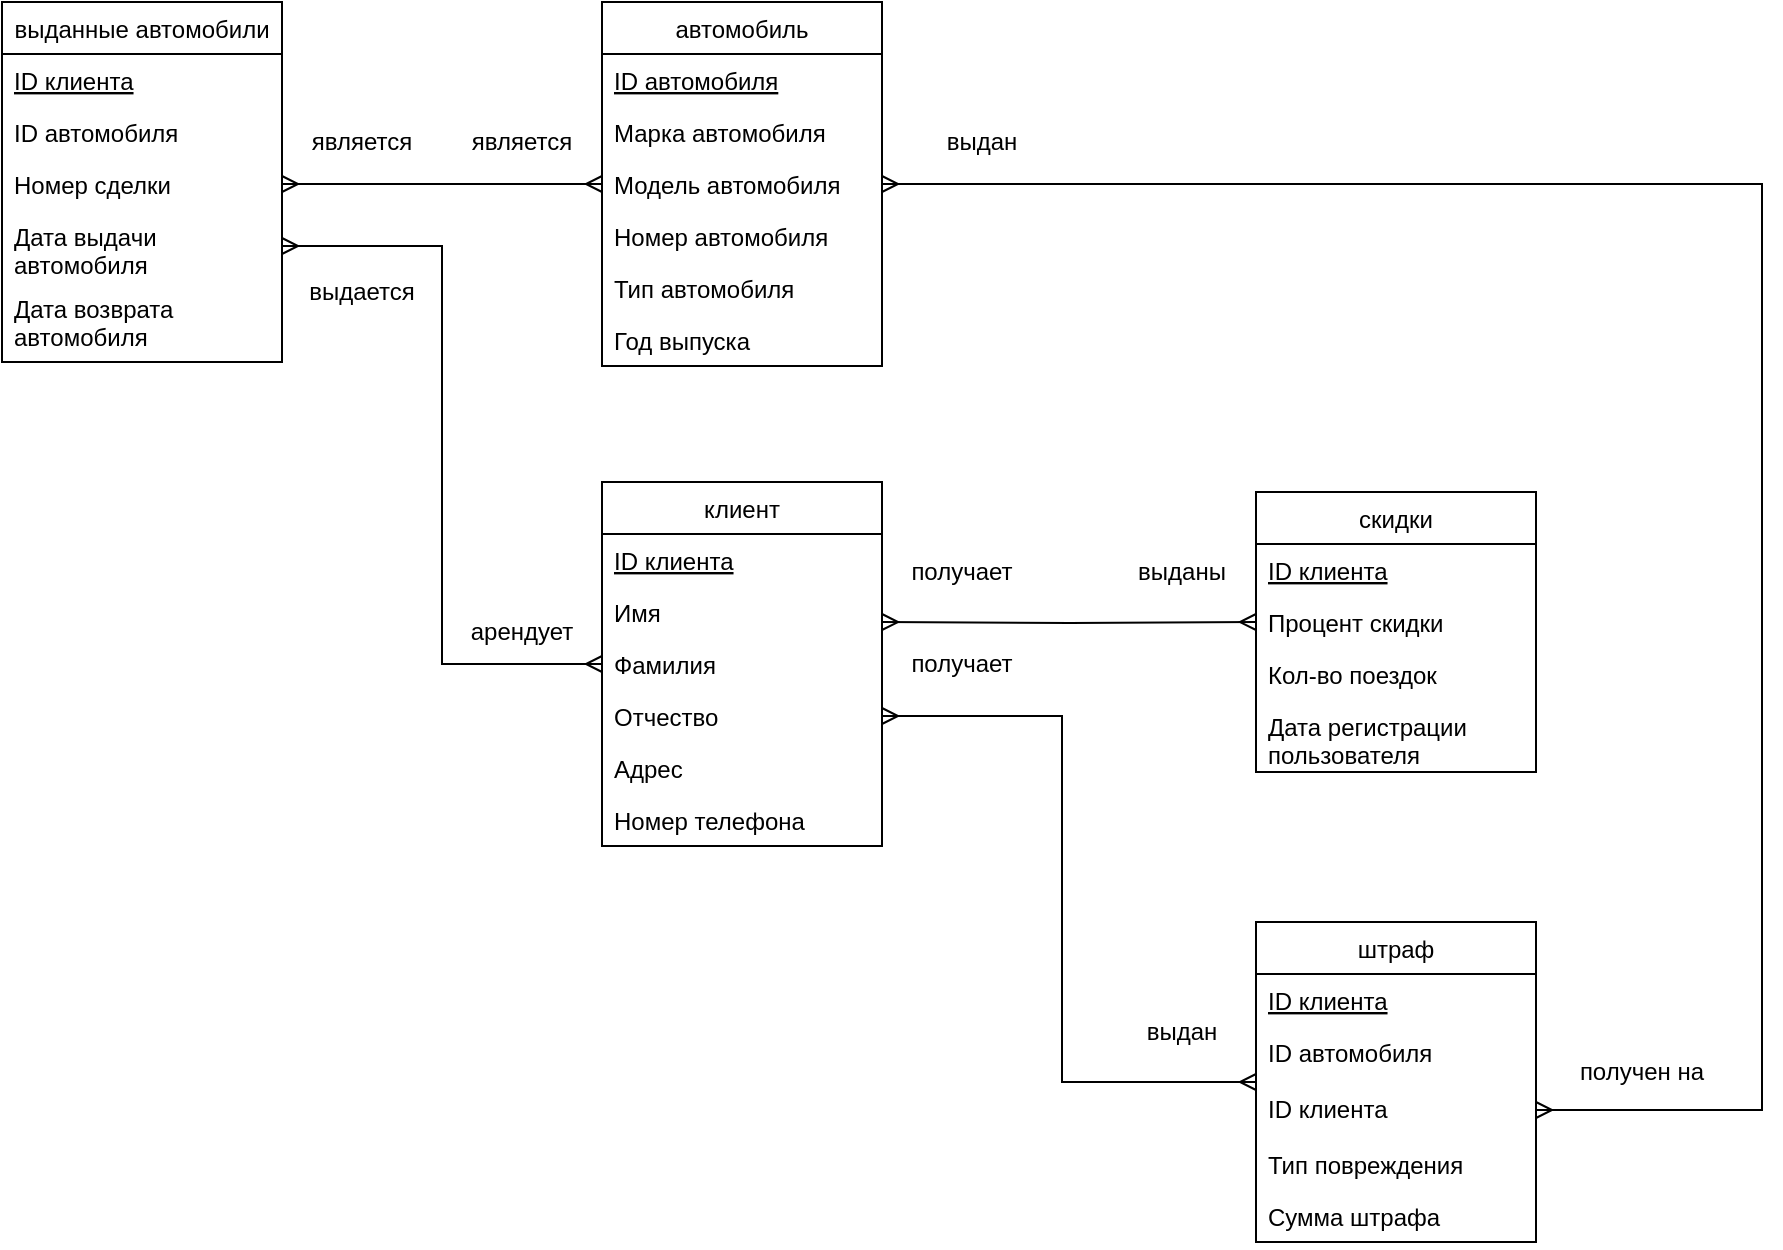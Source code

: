 <mxfile version="20.8.23" type="device"><diagram name="Страница 1" id="qD8CDFKzmHq4nJheiD8u"><mxGraphModel dx="1257" dy="671" grid="1" gridSize="10" guides="1" tooltips="1" connect="1" arrows="1" fold="1" page="1" pageScale="1" pageWidth="827" pageHeight="1169" math="0" shadow="0"><root><mxCell id="0"/><mxCell id="1" parent="0"/><mxCell id="JIK2Z5EQTDYxclbeLIyV-1" value="автомобиль" style="swimlane;fontStyle=0;childLayout=stackLayout;horizontal=1;startSize=26;fillColor=none;horizontalStack=0;resizeParent=1;resizeParentMax=0;resizeLast=0;collapsible=1;marginBottom=0;" vertex="1" parent="1"><mxGeometry x="360" y="110" width="140" height="182" as="geometry"/></mxCell><mxCell id="JIK2Z5EQTDYxclbeLIyV-2" value="ID автомобиля " style="text;strokeColor=none;fillColor=none;align=left;verticalAlign=top;spacingLeft=4;spacingRight=4;overflow=hidden;rotatable=0;points=[[0,0.5],[1,0.5]];portConstraint=eastwest;fontStyle=4" vertex="1" parent="JIK2Z5EQTDYxclbeLIyV-1"><mxGeometry y="26" width="140" height="26" as="geometry"/></mxCell><mxCell id="JIK2Z5EQTDYxclbeLIyV-5" value="Марка автомобиля" style="text;strokeColor=none;fillColor=none;align=left;verticalAlign=top;spacingLeft=4;spacingRight=4;overflow=hidden;rotatable=0;points=[[0,0.5],[1,0.5]];portConstraint=eastwest;" vertex="1" parent="JIK2Z5EQTDYxclbeLIyV-1"><mxGeometry y="52" width="140" height="26" as="geometry"/></mxCell><mxCell id="JIK2Z5EQTDYxclbeLIyV-4" value="Модель автомобиля " style="text;strokeColor=none;fillColor=none;align=left;verticalAlign=top;spacingLeft=4;spacingRight=4;overflow=hidden;rotatable=0;points=[[0,0.5],[1,0.5]];portConstraint=eastwest;" vertex="1" parent="JIK2Z5EQTDYxclbeLIyV-1"><mxGeometry y="78" width="140" height="26" as="geometry"/></mxCell><mxCell id="JIK2Z5EQTDYxclbeLIyV-3" value="Номер автомобиля" style="text;strokeColor=none;fillColor=none;align=left;verticalAlign=top;spacingLeft=4;spacingRight=4;overflow=hidden;rotatable=0;points=[[0,0.5],[1,0.5]];portConstraint=eastwest;" vertex="1" parent="JIK2Z5EQTDYxclbeLIyV-1"><mxGeometry y="104" width="140" height="26" as="geometry"/></mxCell><mxCell id="JIK2Z5EQTDYxclbeLIyV-7" value="Тип автомобиля" style="text;strokeColor=none;fillColor=none;align=left;verticalAlign=top;spacingLeft=4;spacingRight=4;overflow=hidden;rotatable=0;points=[[0,0.5],[1,0.5]];portConstraint=eastwest;" vertex="1" parent="JIK2Z5EQTDYxclbeLIyV-1"><mxGeometry y="130" width="140" height="26" as="geometry"/></mxCell><mxCell id="JIK2Z5EQTDYxclbeLIyV-6" value="Год выпуска" style="text;strokeColor=none;fillColor=none;align=left;verticalAlign=top;spacingLeft=4;spacingRight=4;overflow=hidden;rotatable=0;points=[[0,0.5],[1,0.5]];portConstraint=eastwest;" vertex="1" parent="JIK2Z5EQTDYxclbeLIyV-1"><mxGeometry y="156" width="140" height="26" as="geometry"/></mxCell><mxCell id="JIK2Z5EQTDYxclbeLIyV-8" value="клиент" style="swimlane;fontStyle=0;childLayout=stackLayout;horizontal=1;startSize=26;fillColor=none;horizontalStack=0;resizeParent=1;resizeParentMax=0;resizeLast=0;collapsible=1;marginBottom=0;" vertex="1" parent="1"><mxGeometry x="360" y="350" width="140" height="182" as="geometry"/></mxCell><mxCell id="JIK2Z5EQTDYxclbeLIyV-9" value="ID клиента " style="text;strokeColor=none;fillColor=none;align=left;verticalAlign=top;spacingLeft=4;spacingRight=4;overflow=hidden;rotatable=0;points=[[0,0.5],[1,0.5]];portConstraint=eastwest;fontStyle=4" vertex="1" parent="JIK2Z5EQTDYxclbeLIyV-8"><mxGeometry y="26" width="140" height="26" as="geometry"/></mxCell><mxCell id="JIK2Z5EQTDYxclbeLIyV-10" value="Имя" style="text;strokeColor=none;fillColor=none;align=left;verticalAlign=top;spacingLeft=4;spacingRight=4;overflow=hidden;rotatable=0;points=[[0,0.5],[1,0.5]];portConstraint=eastwest;" vertex="1" parent="JIK2Z5EQTDYxclbeLIyV-8"><mxGeometry y="52" width="140" height="26" as="geometry"/></mxCell><mxCell id="JIK2Z5EQTDYxclbeLIyV-11" value="Фамилия" style="text;strokeColor=none;fillColor=none;align=left;verticalAlign=top;spacingLeft=4;spacingRight=4;overflow=hidden;rotatable=0;points=[[0,0.5],[1,0.5]];portConstraint=eastwest;" vertex="1" parent="JIK2Z5EQTDYxclbeLIyV-8"><mxGeometry y="78" width="140" height="26" as="geometry"/></mxCell><mxCell id="JIK2Z5EQTDYxclbeLIyV-12" value="Отчество" style="text;strokeColor=none;fillColor=none;align=left;verticalAlign=top;spacingLeft=4;spacingRight=4;overflow=hidden;rotatable=0;points=[[0,0.5],[1,0.5]];portConstraint=eastwest;" vertex="1" parent="JIK2Z5EQTDYxclbeLIyV-8"><mxGeometry y="104" width="140" height="26" as="geometry"/></mxCell><mxCell id="JIK2Z5EQTDYxclbeLIyV-13" value="Адрес" style="text;strokeColor=none;fillColor=none;align=left;verticalAlign=top;spacingLeft=4;spacingRight=4;overflow=hidden;rotatable=0;points=[[0,0.5],[1,0.5]];portConstraint=eastwest;" vertex="1" parent="JIK2Z5EQTDYxclbeLIyV-8"><mxGeometry y="130" width="140" height="26" as="geometry"/></mxCell><mxCell id="JIK2Z5EQTDYxclbeLIyV-14" value="Номер телефона" style="text;strokeColor=none;fillColor=none;align=left;verticalAlign=top;spacingLeft=4;spacingRight=4;overflow=hidden;rotatable=0;points=[[0,0.5],[1,0.5]];portConstraint=eastwest;" vertex="1" parent="JIK2Z5EQTDYxclbeLIyV-8"><mxGeometry y="156" width="140" height="26" as="geometry"/></mxCell><mxCell id="JIK2Z5EQTDYxclbeLIyV-15" value="скидки" style="swimlane;fontStyle=0;childLayout=stackLayout;horizontal=1;startSize=26;fillColor=none;horizontalStack=0;resizeParent=1;resizeParentMax=0;resizeLast=0;collapsible=1;marginBottom=0;" vertex="1" parent="1"><mxGeometry x="687" y="355" width="140" height="140" as="geometry"/></mxCell><mxCell id="JIK2Z5EQTDYxclbeLIyV-16" value="ID клиента " style="text;strokeColor=none;fillColor=none;align=left;verticalAlign=top;spacingLeft=4;spacingRight=4;overflow=hidden;rotatable=0;points=[[0,0.5],[1,0.5]];portConstraint=eastwest;fontStyle=4" vertex="1" parent="JIK2Z5EQTDYxclbeLIyV-15"><mxGeometry y="26" width="140" height="26" as="geometry"/></mxCell><mxCell id="JIK2Z5EQTDYxclbeLIyV-17" value="Процент скидки" style="text;strokeColor=none;fillColor=none;align=left;verticalAlign=top;spacingLeft=4;spacingRight=4;overflow=hidden;rotatable=0;points=[[0,0.5],[1,0.5]];portConstraint=eastwest;" vertex="1" parent="JIK2Z5EQTDYxclbeLIyV-15"><mxGeometry y="52" width="140" height="26" as="geometry"/></mxCell><mxCell id="JIK2Z5EQTDYxclbeLIyV-18" value="Кол-во поездок" style="text;strokeColor=none;fillColor=none;align=left;verticalAlign=top;spacingLeft=4;spacingRight=4;overflow=hidden;rotatable=0;points=[[0,0.5],[1,0.5]];portConstraint=eastwest;" vertex="1" parent="JIK2Z5EQTDYxclbeLIyV-15"><mxGeometry y="78" width="140" height="26" as="geometry"/></mxCell><mxCell id="JIK2Z5EQTDYxclbeLIyV-19" value="Дата регистрации пользователя" style="text;strokeColor=none;fillColor=none;align=left;verticalAlign=top;spacingLeft=4;spacingRight=4;overflow=hidden;rotatable=0;points=[[0,0.5],[1,0.5]];portConstraint=eastwest;whiteSpace=wrap;" vertex="1" parent="JIK2Z5EQTDYxclbeLIyV-15"><mxGeometry y="104" width="140" height="36" as="geometry"/></mxCell><mxCell id="JIK2Z5EQTDYxclbeLIyV-42" style="edgeStyle=orthogonalEdgeStyle;rounded=0;orthogonalLoop=1;jettySize=auto;html=1;entryX=1;entryY=0.5;entryDx=0;entryDy=0;startArrow=ERmany;startFill=0;endArrow=ERmany;endFill=0;" edge="1" parent="1" source="JIK2Z5EQTDYxclbeLIyV-22" target="JIK2Z5EQTDYxclbeLIyV-12"><mxGeometry relative="1" as="geometry"><Array as="points"><mxPoint x="590" y="650"/><mxPoint x="590" y="467"/></Array></mxGeometry></mxCell><mxCell id="JIK2Z5EQTDYxclbeLIyV-22" value="штраф" style="swimlane;fontStyle=0;childLayout=stackLayout;horizontal=1;startSize=26;fillColor=none;horizontalStack=0;resizeParent=1;resizeParentMax=0;resizeLast=0;collapsible=1;marginBottom=0;" vertex="1" parent="1"><mxGeometry x="687" y="570" width="140" height="160" as="geometry"/></mxCell><mxCell id="JIK2Z5EQTDYxclbeLIyV-23" value="ID клиента " style="text;strokeColor=none;fillColor=none;align=left;verticalAlign=top;spacingLeft=4;spacingRight=4;overflow=hidden;rotatable=0;points=[[0,0.5],[1,0.5]];portConstraint=eastwest;fontStyle=4" vertex="1" parent="JIK2Z5EQTDYxclbeLIyV-22"><mxGeometry y="26" width="140" height="26" as="geometry"/></mxCell><mxCell id="JIK2Z5EQTDYxclbeLIyV-26" value="ID автомобиля" style="text;strokeColor=none;fillColor=none;align=left;verticalAlign=top;spacingLeft=4;spacingRight=4;overflow=hidden;rotatable=0;points=[[0,0.5],[1,0.5]];portConstraint=eastwest;whiteSpace=wrap;" vertex="1" parent="JIK2Z5EQTDYxclbeLIyV-22"><mxGeometry y="52" width="140" height="28" as="geometry"/></mxCell><mxCell id="JIK2Z5EQTDYxclbeLIyV-27" value="ID клиента" style="text;strokeColor=none;fillColor=none;align=left;verticalAlign=top;spacingLeft=4;spacingRight=4;overflow=hidden;rotatable=0;points=[[0,0.5],[1,0.5]];portConstraint=eastwest;whiteSpace=wrap;" vertex="1" parent="JIK2Z5EQTDYxclbeLIyV-22"><mxGeometry y="80" width="140" height="28" as="geometry"/></mxCell><mxCell id="JIK2Z5EQTDYxclbeLIyV-24" value="Тип повреждения" style="text;strokeColor=none;fillColor=none;align=left;verticalAlign=top;spacingLeft=4;spacingRight=4;overflow=hidden;rotatable=0;points=[[0,0.5],[1,0.5]];portConstraint=eastwest;" vertex="1" parent="JIK2Z5EQTDYxclbeLIyV-22"><mxGeometry y="108" width="140" height="26" as="geometry"/></mxCell><mxCell id="JIK2Z5EQTDYxclbeLIyV-25" value="Сумма штрафа" style="text;strokeColor=none;fillColor=none;align=left;verticalAlign=top;spacingLeft=4;spacingRight=4;overflow=hidden;rotatable=0;points=[[0,0.5],[1,0.5]];portConstraint=eastwest;" vertex="1" parent="JIK2Z5EQTDYxclbeLIyV-22"><mxGeometry y="134" width="140" height="26" as="geometry"/></mxCell><mxCell id="JIK2Z5EQTDYxclbeLIyV-28" value="выданные автомобили" style="swimlane;fontStyle=0;childLayout=stackLayout;horizontal=1;startSize=26;fillColor=none;horizontalStack=0;resizeParent=1;resizeParentMax=0;resizeLast=0;collapsible=1;marginBottom=0;" vertex="1" parent="1"><mxGeometry x="60" y="110" width="140" height="180" as="geometry"/></mxCell><mxCell id="JIK2Z5EQTDYxclbeLIyV-29" value="ID клиента " style="text;strokeColor=none;fillColor=none;align=left;verticalAlign=top;spacingLeft=4;spacingRight=4;overflow=hidden;rotatable=0;points=[[0,0.5],[1,0.5]];portConstraint=eastwest;fontStyle=4" vertex="1" parent="JIK2Z5EQTDYxclbeLIyV-28"><mxGeometry y="26" width="140" height="26" as="geometry"/></mxCell><mxCell id="JIK2Z5EQTDYxclbeLIyV-30" value="ID автомобиля" style="text;strokeColor=none;fillColor=none;align=left;verticalAlign=top;spacingLeft=4;spacingRight=4;overflow=hidden;rotatable=0;points=[[0,0.5],[1,0.5]];portConstraint=eastwest;" vertex="1" parent="JIK2Z5EQTDYxclbeLIyV-28"><mxGeometry y="52" width="140" height="26" as="geometry"/></mxCell><mxCell id="JIK2Z5EQTDYxclbeLIyV-31" value="Номер сделки" style="text;strokeColor=none;fillColor=none;align=left;verticalAlign=top;spacingLeft=4;spacingRight=4;overflow=hidden;rotatable=0;points=[[0,0.5],[1,0.5]];portConstraint=eastwest;" vertex="1" parent="JIK2Z5EQTDYxclbeLIyV-28"><mxGeometry y="78" width="140" height="26" as="geometry"/></mxCell><mxCell id="JIK2Z5EQTDYxclbeLIyV-32" value="Дата выдачи автомобиля " style="text;strokeColor=none;fillColor=none;align=left;verticalAlign=top;spacingLeft=4;spacingRight=4;overflow=hidden;rotatable=0;points=[[0,0.5],[1,0.5]];portConstraint=eastwest;whiteSpace=wrap;" vertex="1" parent="JIK2Z5EQTDYxclbeLIyV-28"><mxGeometry y="104" width="140" height="36" as="geometry"/></mxCell><mxCell id="JIK2Z5EQTDYxclbeLIyV-33" value="Дата возврата автомобиля " style="text;strokeColor=none;fillColor=none;align=left;verticalAlign=top;spacingLeft=4;spacingRight=4;overflow=hidden;rotatable=0;points=[[0,0.5],[1,0.5]];portConstraint=eastwest;whiteSpace=wrap;" vertex="1" parent="JIK2Z5EQTDYxclbeLIyV-28"><mxGeometry y="140" width="140" height="40" as="geometry"/></mxCell><mxCell id="JIK2Z5EQTDYxclbeLIyV-35" style="edgeStyle=orthogonalEdgeStyle;rounded=0;orthogonalLoop=1;jettySize=auto;html=1;entryX=1;entryY=0.5;entryDx=0;entryDy=0;startArrow=ERmany;startFill=0;endArrow=ERmany;endFill=0;" edge="1" parent="1" source="JIK2Z5EQTDYxclbeLIyV-4" target="JIK2Z5EQTDYxclbeLIyV-31"><mxGeometry relative="1" as="geometry"/></mxCell><mxCell id="JIK2Z5EQTDYxclbeLIyV-36" style="edgeStyle=orthogonalEdgeStyle;rounded=0;orthogonalLoop=1;jettySize=auto;html=1;entryX=0;entryY=0.5;entryDx=0;entryDy=0;startArrow=ERmany;startFill=0;endArrow=ERmany;endFill=0;" edge="1" parent="1" source="JIK2Z5EQTDYxclbeLIyV-32" target="JIK2Z5EQTDYxclbeLIyV-8"><mxGeometry relative="1" as="geometry"/></mxCell><mxCell id="JIK2Z5EQTDYxclbeLIyV-37" value="арендует " style="text;html=1;strokeColor=none;fillColor=none;align=center;verticalAlign=middle;whiteSpace=wrap;rounded=0;" vertex="1" parent="1"><mxGeometry x="290" y="410" width="60" height="30" as="geometry"/></mxCell><mxCell id="JIK2Z5EQTDYxclbeLIyV-38" value="выдается" style="text;html=1;strokeColor=none;fillColor=none;align=center;verticalAlign=middle;whiteSpace=wrap;rounded=0;" vertex="1" parent="1"><mxGeometry x="210" y="240" width="60" height="30" as="geometry"/></mxCell><mxCell id="JIK2Z5EQTDYxclbeLIyV-39" value="является" style="text;html=1;strokeColor=none;fillColor=none;align=center;verticalAlign=middle;whiteSpace=wrap;rounded=0;" vertex="1" parent="1"><mxGeometry x="290" y="165" width="60" height="30" as="geometry"/></mxCell><mxCell id="JIK2Z5EQTDYxclbeLIyV-40" value="является" style="text;html=1;strokeColor=none;fillColor=none;align=center;verticalAlign=middle;whiteSpace=wrap;rounded=0;" vertex="1" parent="1"><mxGeometry x="210" y="165" width="60" height="30" as="geometry"/></mxCell><mxCell id="JIK2Z5EQTDYxclbeLIyV-41" style="edgeStyle=orthogonalEdgeStyle;rounded=0;orthogonalLoop=1;jettySize=auto;html=1;entryX=0;entryY=0.5;entryDx=0;entryDy=0;startArrow=ERmany;startFill=0;endArrow=ERmany;endFill=0;" edge="1" parent="1" target="JIK2Z5EQTDYxclbeLIyV-17"><mxGeometry relative="1" as="geometry"><mxPoint x="500" y="420" as="sourcePoint"/></mxGeometry></mxCell><mxCell id="JIK2Z5EQTDYxclbeLIyV-43" value="получает" style="text;html=1;strokeColor=none;fillColor=none;align=center;verticalAlign=middle;whiteSpace=wrap;rounded=0;" vertex="1" parent="1"><mxGeometry x="510" y="380" width="60" height="30" as="geometry"/></mxCell><mxCell id="JIK2Z5EQTDYxclbeLIyV-45" value="выданы" style="text;html=1;strokeColor=none;fillColor=none;align=center;verticalAlign=middle;whiteSpace=wrap;rounded=0;" vertex="1" parent="1"><mxGeometry x="620" y="380" width="60" height="30" as="geometry"/></mxCell><mxCell id="JIK2Z5EQTDYxclbeLIyV-46" value="получает" style="text;html=1;strokeColor=none;fillColor=none;align=center;verticalAlign=middle;whiteSpace=wrap;rounded=0;" vertex="1" parent="1"><mxGeometry x="510" y="426" width="60" height="30" as="geometry"/></mxCell><mxCell id="JIK2Z5EQTDYxclbeLIyV-48" value="выдан" style="text;html=1;strokeColor=none;fillColor=none;align=center;verticalAlign=middle;whiteSpace=wrap;rounded=0;" vertex="1" parent="1"><mxGeometry x="620" y="610" width="60" height="30" as="geometry"/></mxCell><mxCell id="JIK2Z5EQTDYxclbeLIyV-49" style="edgeStyle=orthogonalEdgeStyle;rounded=0;orthogonalLoop=1;jettySize=auto;html=1;exitX=1;exitY=0.5;exitDx=0;exitDy=0;entryX=1;entryY=0.5;entryDx=0;entryDy=0;startArrow=ERmany;startFill=0;endArrow=ERmany;endFill=0;" edge="1" parent="1" source="JIK2Z5EQTDYxclbeLIyV-27" target="JIK2Z5EQTDYxclbeLIyV-4"><mxGeometry relative="1" as="geometry"><Array as="points"><mxPoint x="940" y="664"/><mxPoint x="940" y="201"/></Array></mxGeometry></mxCell><mxCell id="JIK2Z5EQTDYxclbeLIyV-50" value="выдан" style="text;html=1;strokeColor=none;fillColor=none;align=center;verticalAlign=middle;whiteSpace=wrap;rounded=0;" vertex="1" parent="1"><mxGeometry x="520" y="165" width="60" height="30" as="geometry"/></mxCell><mxCell id="JIK2Z5EQTDYxclbeLIyV-51" value="получен на " style="text;html=1;strokeColor=none;fillColor=none;align=center;verticalAlign=middle;whiteSpace=wrap;rounded=0;" vertex="1" parent="1"><mxGeometry x="840" y="630" width="80" height="30" as="geometry"/></mxCell></root></mxGraphModel></diagram></mxfile>